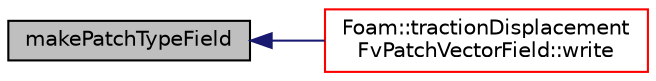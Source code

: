 digraph "makePatchTypeField"
{
  bgcolor="transparent";
  edge [fontname="Helvetica",fontsize="10",labelfontname="Helvetica",labelfontsize="10"];
  node [fontname="Helvetica",fontsize="10",shape=record];
  rankdir="LR";
  Node167 [label="makePatchTypeField",height=0.2,width=0.4,color="black", fillcolor="grey75", style="filled", fontcolor="black"];
  Node167 -> Node168 [dir="back",color="midnightblue",fontsize="10",style="solid",fontname="Helvetica"];
  Node168 [label="Foam::tractionDisplacement\lFvPatchVectorField::write",height=0.2,width=0.4,color="red",URL="$classFoam_1_1tractionDisplacementFvPatchVectorField.html#a293fdfec8bdfbd5c3913ab4c9f3454ff"];
}
